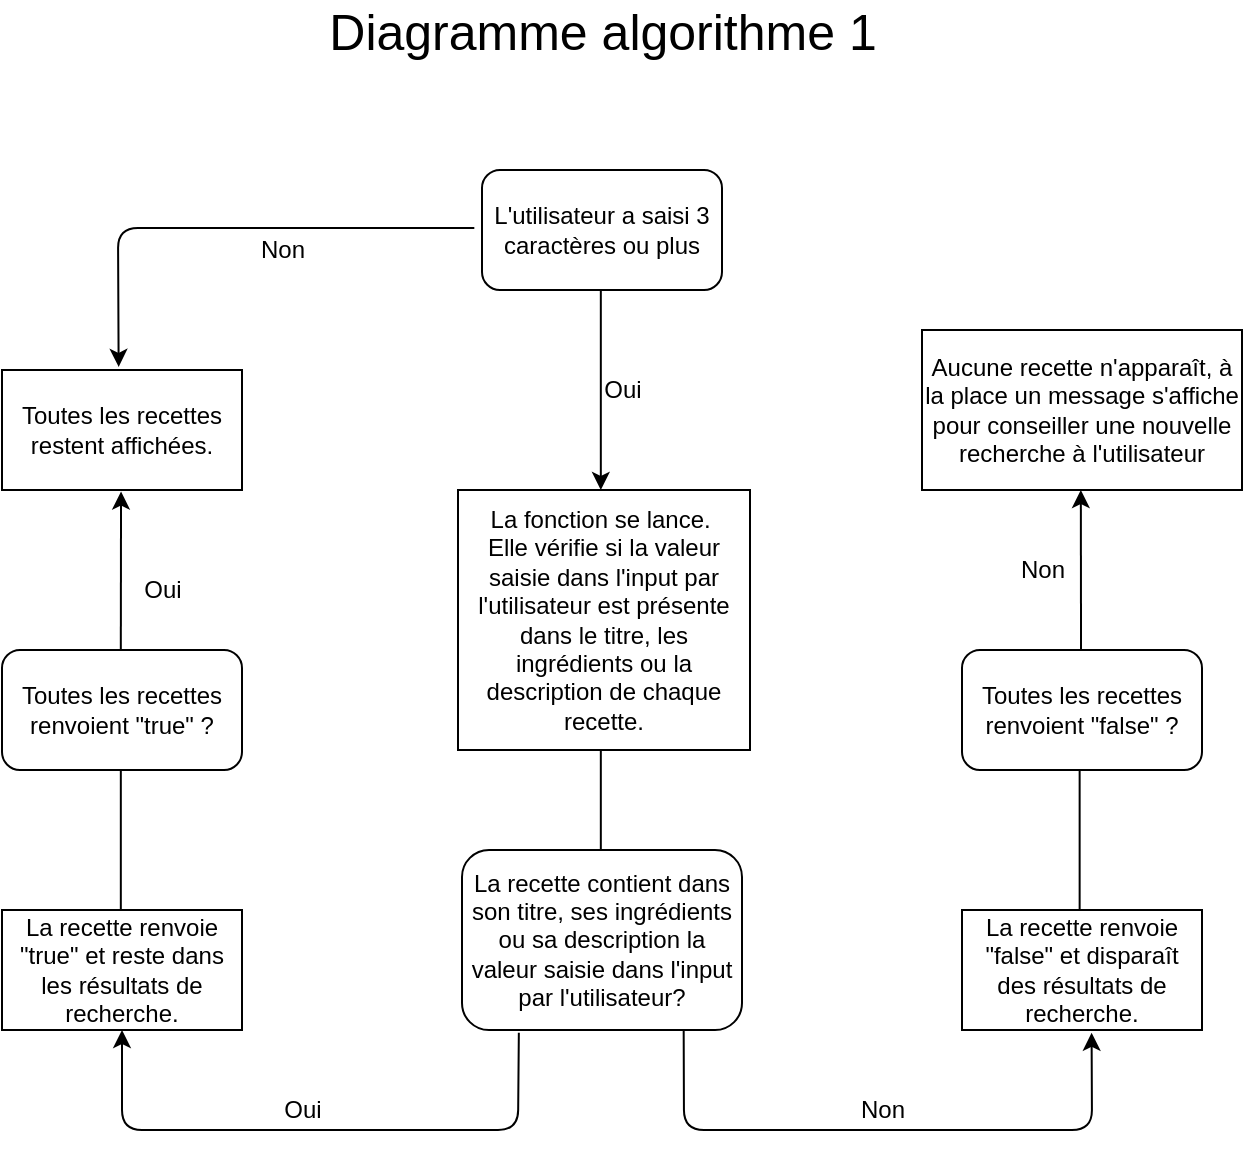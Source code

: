 <mxfile version="14.8.5" type="github">
  <diagram id="xSrLjS2qFE7dPZKFVFYC" name="Page-1">
    <mxGraphModel dx="627" dy="748" grid="1" gridSize="10" guides="1" tooltips="1" connect="1" arrows="1" fold="1" page="1" pageScale="1" pageWidth="827" pageHeight="1169" math="0" shadow="0">
      <root>
        <mxCell id="0" />
        <mxCell id="1" parent="0" />
        <mxCell id="Udx3_ySryYnURsQ5QhjF-1" value="L&#39;utilisateur a saisi 3 caractères ou plus" style="rounded=1;whiteSpace=wrap;html=1;" vertex="1" parent="1">
          <mxGeometry x="280" y="120" width="120" height="60" as="geometry" />
        </mxCell>
        <mxCell id="Udx3_ySryYnURsQ5QhjF-2" value="Aucune recette n&#39;apparaît, à la place un message s&#39;affiche pour conseiller une nouvelle recherche à l&#39;utilisateur" style="rounded=0;whiteSpace=wrap;html=1;" vertex="1" parent="1">
          <mxGeometry x="500" y="200" width="160" height="80" as="geometry" />
        </mxCell>
        <mxCell id="Udx3_ySryYnURsQ5QhjF-3" value="Oui" style="text;html=1;align=center;verticalAlign=middle;resizable=0;points=[];autosize=1;strokeColor=none;" vertex="1" parent="1">
          <mxGeometry x="335" y="220" width="30" height="20" as="geometry" />
        </mxCell>
        <mxCell id="Udx3_ySryYnURsQ5QhjF-4" value="" style="endArrow=classic;html=1;entryX=0.54;entryY=1.023;entryDx=0;entryDy=0;entryPerimeter=0;" edge="1" parent="1" target="Udx3_ySryYnURsQ5QhjF-11">
          <mxGeometry width="50" height="50" relative="1" as="geometry">
            <mxPoint x="380.84" y="550" as="sourcePoint" />
            <mxPoint x="380.0" y="717.83" as="targetPoint" />
            <Array as="points">
              <mxPoint x="381" y="600" />
              <mxPoint x="585" y="600" />
            </Array>
          </mxGeometry>
        </mxCell>
        <mxCell id="Udx3_ySryYnURsQ5QhjF-5" value="" style="endArrow=classic;html=1;exitX=-0.032;exitY=0.483;exitDx=0;exitDy=0;exitPerimeter=0;entryX=0.486;entryY=-0.026;entryDx=0;entryDy=0;entryPerimeter=0;" edge="1" parent="1" source="Udx3_ySryYnURsQ5QhjF-1" target="Udx3_ySryYnURsQ5QhjF-7">
          <mxGeometry width="50" height="50" relative="1" as="geometry">
            <mxPoint x="80" y="200" as="sourcePoint" />
            <mxPoint x="90" y="220" as="targetPoint" />
            <Array as="points">
              <mxPoint x="98" y="149" />
            </Array>
          </mxGeometry>
        </mxCell>
        <mxCell id="Udx3_ySryYnURsQ5QhjF-6" value="Non" style="text;html=1;align=center;verticalAlign=middle;resizable=0;points=[];autosize=1;strokeColor=none;" vertex="1" parent="1">
          <mxGeometry x="160" y="150" width="40" height="20" as="geometry" />
        </mxCell>
        <mxCell id="Udx3_ySryYnURsQ5QhjF-7" value="&lt;span&gt;Toutes les recettes restent affichées.&lt;/span&gt;" style="rounded=0;whiteSpace=wrap;html=1;" vertex="1" parent="1">
          <mxGeometry x="40" y="220" width="120" height="60" as="geometry" />
        </mxCell>
        <mxCell id="Udx3_ySryYnURsQ5QhjF-8" value="La recette contient dans son titre, ses ingrédients ou sa description la valeur saisie dans l&#39;input par l&#39;utilisateur?" style="rounded=1;whiteSpace=wrap;html=1;" vertex="1" parent="1">
          <mxGeometry x="270" y="460" width="140" height="90" as="geometry" />
        </mxCell>
        <mxCell id="Udx3_ySryYnURsQ5QhjF-9" value="" style="endArrow=none;html=1;" edge="1" parent="1">
          <mxGeometry width="50" height="50" relative="1" as="geometry">
            <mxPoint x="339.41" y="460" as="sourcePoint" />
            <mxPoint x="339.41" y="410" as="targetPoint" />
          </mxGeometry>
        </mxCell>
        <mxCell id="Udx3_ySryYnURsQ5QhjF-10" value="La recette renvoie &quot;true&quot; et reste dans les résultats de recherche." style="rounded=0;whiteSpace=wrap;html=1;" vertex="1" parent="1">
          <mxGeometry x="40" y="490" width="120" height="60" as="geometry" />
        </mxCell>
        <mxCell id="Udx3_ySryYnURsQ5QhjF-11" value="La recette renvoie &quot;false&quot; et disparaît des résultats de recherche." style="rounded=0;whiteSpace=wrap;html=1;" vertex="1" parent="1">
          <mxGeometry x="520" y="490" width="120" height="60" as="geometry" />
        </mxCell>
        <mxCell id="Udx3_ySryYnURsQ5QhjF-12" value="&lt;span&gt;La fonction se lance.&amp;nbsp;&lt;/span&gt;&lt;br&gt;&lt;span&gt;Elle vérifie si la valeur saisie dans l&#39;input par l&#39;utilisateur est présente dans le titre, les ingrédients ou la description de chaque recette.&lt;/span&gt;" style="rounded=0;whiteSpace=wrap;html=1;" vertex="1" parent="1">
          <mxGeometry x="268" y="280" width="146" height="130" as="geometry" />
        </mxCell>
        <mxCell id="Udx3_ySryYnURsQ5QhjF-13" value="Toutes les recettes renvoient &quot;true&quot; ?" style="rounded=1;whiteSpace=wrap;html=1;" vertex="1" parent="1">
          <mxGeometry x="40" y="360" width="120" height="60" as="geometry" />
        </mxCell>
        <mxCell id="Udx3_ySryYnURsQ5QhjF-14" value="Toutes les recettes renvoient &quot;false&quot; ?" style="rounded=1;whiteSpace=wrap;html=1;" vertex="1" parent="1">
          <mxGeometry x="520" y="360" width="120" height="60" as="geometry" />
        </mxCell>
        <mxCell id="Udx3_ySryYnURsQ5QhjF-15" value="" style="endArrow=classic;html=1;exitX=0.203;exitY=1.015;exitDx=0;exitDy=0;exitPerimeter=0;" edge="1" parent="1" source="Udx3_ySryYnURsQ5QhjF-8">
          <mxGeometry width="50" height="50" relative="1" as="geometry">
            <mxPoint x="230" y="670" as="sourcePoint" />
            <mxPoint x="100" y="550" as="targetPoint" />
            <Array as="points">
              <mxPoint x="298" y="600" />
              <mxPoint x="100" y="600" />
            </Array>
          </mxGeometry>
        </mxCell>
        <mxCell id="Udx3_ySryYnURsQ5QhjF-16" value="" style="endArrow=classic;html=1;entryX=0.496;entryY=1.013;entryDx=0;entryDy=0;entryPerimeter=0;" edge="1" parent="1" target="Udx3_ySryYnURsQ5QhjF-7">
          <mxGeometry width="50" height="50" relative="1" as="geometry">
            <mxPoint x="99.41" y="360" as="sourcePoint" />
            <mxPoint x="99.41" y="290" as="targetPoint" />
          </mxGeometry>
        </mxCell>
        <mxCell id="Udx3_ySryYnURsQ5QhjF-17" value="" style="endArrow=classic;html=1;exitX=0.496;exitY=-0.007;exitDx=0;exitDy=0;exitPerimeter=0;" edge="1" parent="1" source="Udx3_ySryYnURsQ5QhjF-14">
          <mxGeometry width="50" height="50" relative="1" as="geometry">
            <mxPoint x="579.41" y="350" as="sourcePoint" />
            <mxPoint x="579.41" y="280" as="targetPoint" />
          </mxGeometry>
        </mxCell>
        <mxCell id="Udx3_ySryYnURsQ5QhjF-18" value="Non" style="text;html=1;align=center;verticalAlign=middle;resizable=0;points=[];autosize=1;strokeColor=none;" vertex="1" parent="1">
          <mxGeometry x="460" y="580" width="40" height="20" as="geometry" />
        </mxCell>
        <mxCell id="Udx3_ySryYnURsQ5QhjF-19" value="Oui" style="text;html=1;align=center;verticalAlign=middle;resizable=0;points=[];autosize=1;strokeColor=none;" vertex="1" parent="1">
          <mxGeometry x="175" y="580" width="30" height="20" as="geometry" />
        </mxCell>
        <mxCell id="Udx3_ySryYnURsQ5QhjF-20" value="Non" style="text;html=1;align=center;verticalAlign=middle;resizable=0;points=[];autosize=1;strokeColor=none;" vertex="1" parent="1">
          <mxGeometry x="540" y="310" width="40" height="20" as="geometry" />
        </mxCell>
        <mxCell id="Udx3_ySryYnURsQ5QhjF-21" value="" style="endArrow=none;html=1;" edge="1" parent="1">
          <mxGeometry width="50" height="50" relative="1" as="geometry">
            <mxPoint x="578.82" y="490" as="sourcePoint" />
            <mxPoint x="578.82" y="420" as="targetPoint" />
          </mxGeometry>
        </mxCell>
        <mxCell id="Udx3_ySryYnURsQ5QhjF-22" value="" style="endArrow=none;html=1;" edge="1" parent="1">
          <mxGeometry width="50" height="50" relative="1" as="geometry">
            <mxPoint x="99.41" y="490" as="sourcePoint" />
            <mxPoint x="99.41" y="420" as="targetPoint" />
          </mxGeometry>
        </mxCell>
        <mxCell id="Udx3_ySryYnURsQ5QhjF-23" value="Oui" style="text;html=1;align=center;verticalAlign=middle;resizable=0;points=[];autosize=1;strokeColor=none;" vertex="1" parent="1">
          <mxGeometry x="105" y="320" width="30" height="20" as="geometry" />
        </mxCell>
        <mxCell id="Udx3_ySryYnURsQ5QhjF-24" value="" style="endArrow=classic;html=1;" edge="1" parent="1">
          <mxGeometry width="50" height="50" relative="1" as="geometry">
            <mxPoint x="339.41" y="180" as="sourcePoint" />
            <mxPoint x="339.41" y="280" as="targetPoint" />
          </mxGeometry>
        </mxCell>
        <mxCell id="Udx3_ySryYnURsQ5QhjF-25" value="&lt;span style=&quot;font-size: 25px&quot;&gt;Diagramme algorithme 1&lt;/span&gt;" style="text;html=1;align=center;verticalAlign=middle;resizable=0;points=[];autosize=1;strokeColor=none;" vertex="1" parent="1">
          <mxGeometry x="195" y="40" width="290" height="20" as="geometry" />
        </mxCell>
      </root>
    </mxGraphModel>
  </diagram>
</mxfile>
